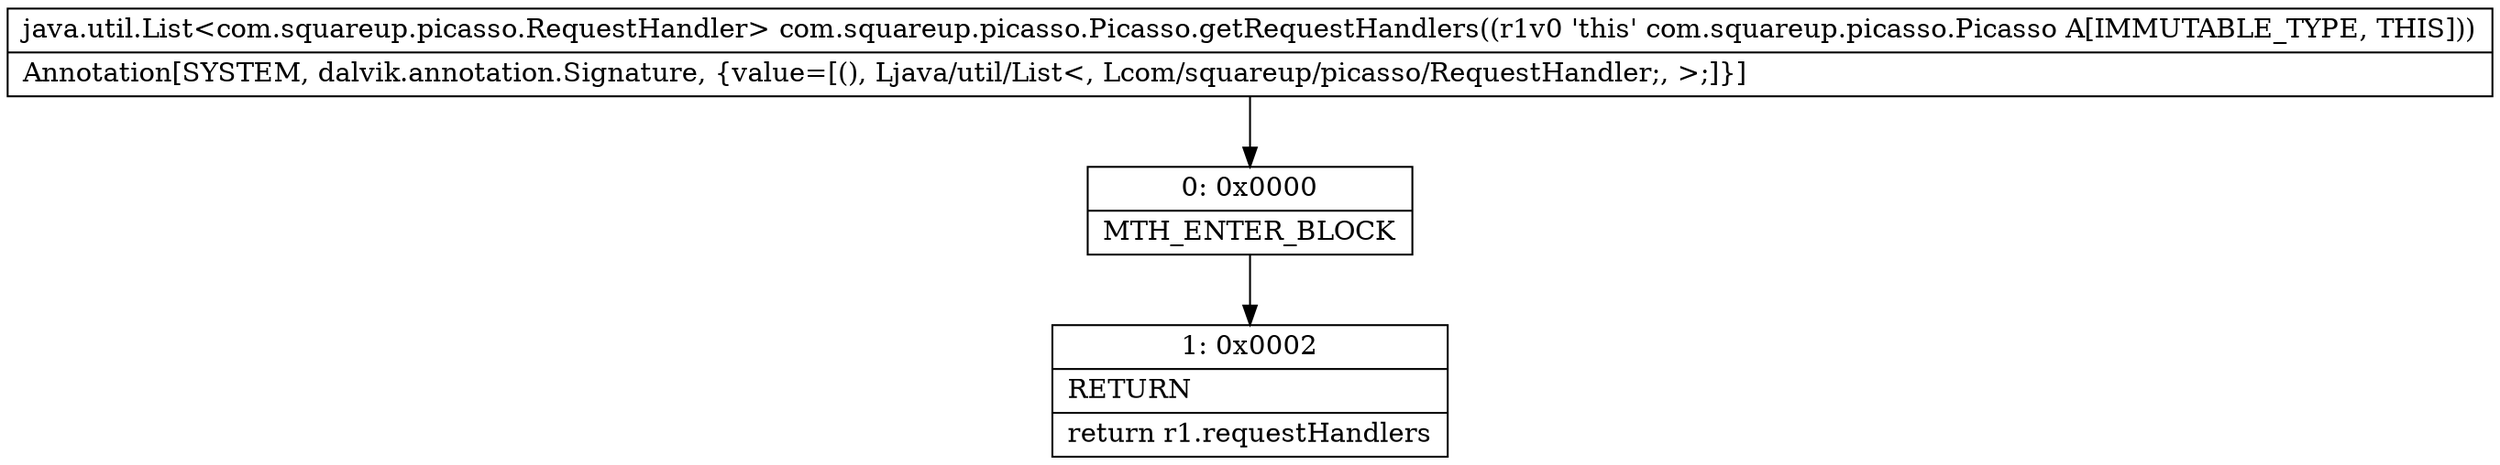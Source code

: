 digraph "CFG forcom.squareup.picasso.Picasso.getRequestHandlers()Ljava\/util\/List;" {
Node_0 [shape=record,label="{0\:\ 0x0000|MTH_ENTER_BLOCK\l}"];
Node_1 [shape=record,label="{1\:\ 0x0002|RETURN\l|return r1.requestHandlers\l}"];
MethodNode[shape=record,label="{java.util.List\<com.squareup.picasso.RequestHandler\> com.squareup.picasso.Picasso.getRequestHandlers((r1v0 'this' com.squareup.picasso.Picasso A[IMMUTABLE_TYPE, THIS]))  | Annotation[SYSTEM, dalvik.annotation.Signature, \{value=[(), Ljava\/util\/List\<, Lcom\/squareup\/picasso\/RequestHandler;, \>;]\}]\l}"];
MethodNode -> Node_0;
Node_0 -> Node_1;
}

